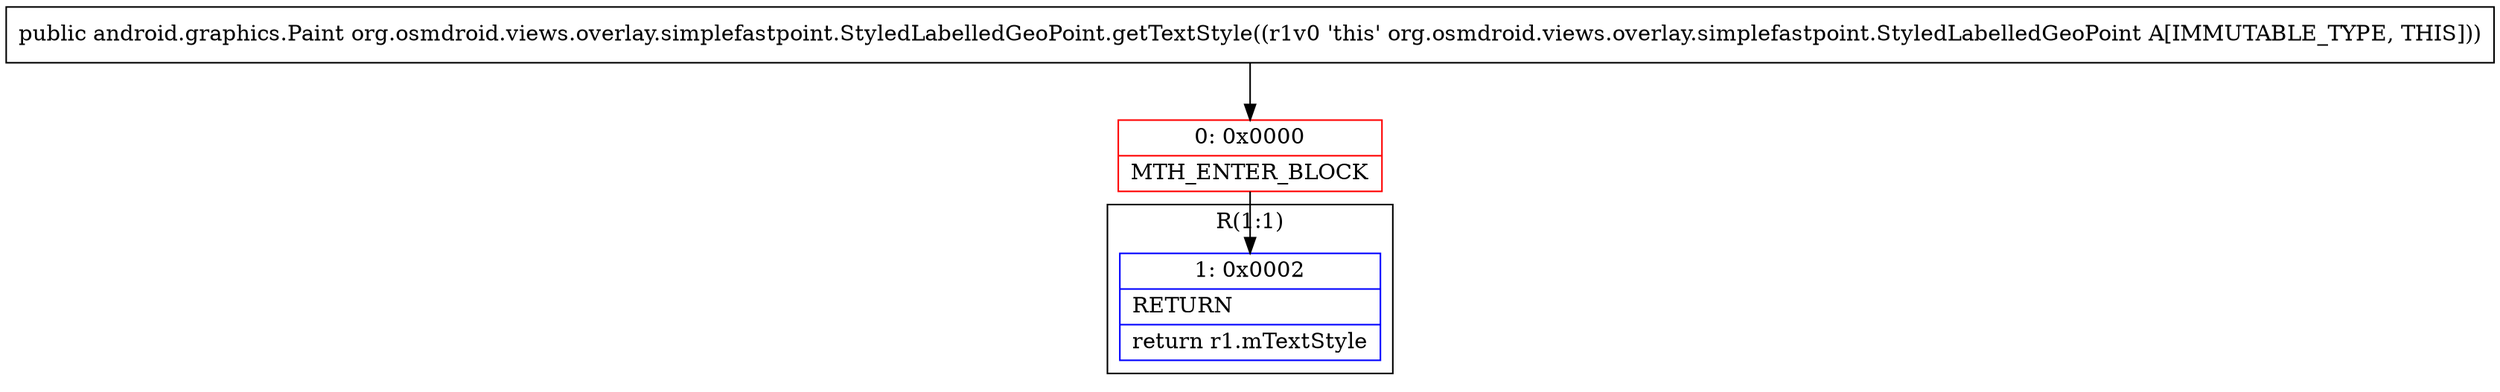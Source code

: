 digraph "CFG fororg.osmdroid.views.overlay.simplefastpoint.StyledLabelledGeoPoint.getTextStyle()Landroid\/graphics\/Paint;" {
subgraph cluster_Region_377504969 {
label = "R(1:1)";
node [shape=record,color=blue];
Node_1 [shape=record,label="{1\:\ 0x0002|RETURN\l|return r1.mTextStyle\l}"];
}
Node_0 [shape=record,color=red,label="{0\:\ 0x0000|MTH_ENTER_BLOCK\l}"];
MethodNode[shape=record,label="{public android.graphics.Paint org.osmdroid.views.overlay.simplefastpoint.StyledLabelledGeoPoint.getTextStyle((r1v0 'this' org.osmdroid.views.overlay.simplefastpoint.StyledLabelledGeoPoint A[IMMUTABLE_TYPE, THIS])) }"];
MethodNode -> Node_0;
Node_0 -> Node_1;
}

